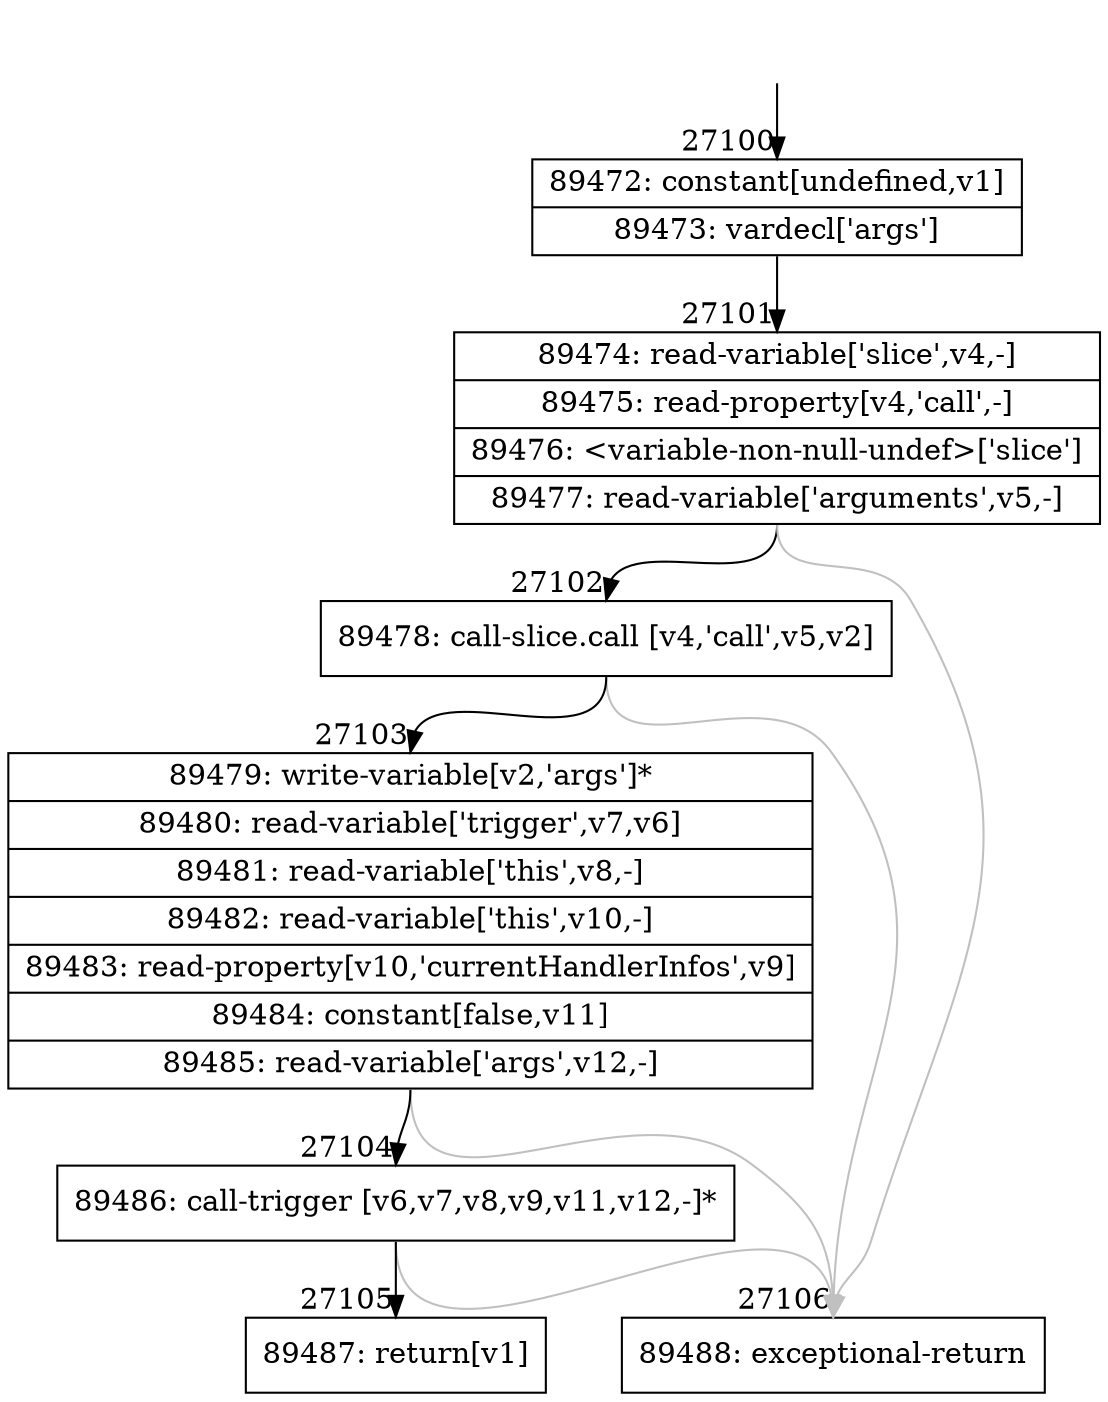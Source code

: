 digraph {
rankdir="TD"
BB_entry2374[shape=none,label=""];
BB_entry2374 -> BB27100 [tailport=s, headport=n, headlabel="    27100"]
BB27100 [shape=record label="{89472: constant[undefined,v1]|89473: vardecl['args']}" ] 
BB27100 -> BB27101 [tailport=s, headport=n, headlabel="      27101"]
BB27101 [shape=record label="{89474: read-variable['slice',v4,-]|89475: read-property[v4,'call',-]|89476: \<variable-non-null-undef\>['slice']|89477: read-variable['arguments',v5,-]}" ] 
BB27101 -> BB27102 [tailport=s, headport=n, headlabel="      27102"]
BB27101 -> BB27106 [tailport=s, headport=n, color=gray, headlabel="      27106"]
BB27102 [shape=record label="{89478: call-slice.call [v4,'call',v5,v2]}" ] 
BB27102 -> BB27103 [tailport=s, headport=n, headlabel="      27103"]
BB27102 -> BB27106 [tailport=s, headport=n, color=gray]
BB27103 [shape=record label="{89479: write-variable[v2,'args']*|89480: read-variable['trigger',v7,v6]|89481: read-variable['this',v8,-]|89482: read-variable['this',v10,-]|89483: read-property[v10,'currentHandlerInfos',v9]|89484: constant[false,v11]|89485: read-variable['args',v12,-]}" ] 
BB27103 -> BB27104 [tailport=s, headport=n, headlabel="      27104"]
BB27103 -> BB27106 [tailport=s, headport=n, color=gray]
BB27104 [shape=record label="{89486: call-trigger [v6,v7,v8,v9,v11,v12,-]*}" ] 
BB27104 -> BB27105 [tailport=s, headport=n, headlabel="      27105"]
BB27104 -> BB27106 [tailport=s, headport=n, color=gray]
BB27105 [shape=record label="{89487: return[v1]}" ] 
BB27106 [shape=record label="{89488: exceptional-return}" ] 
//#$~ 48832
}
